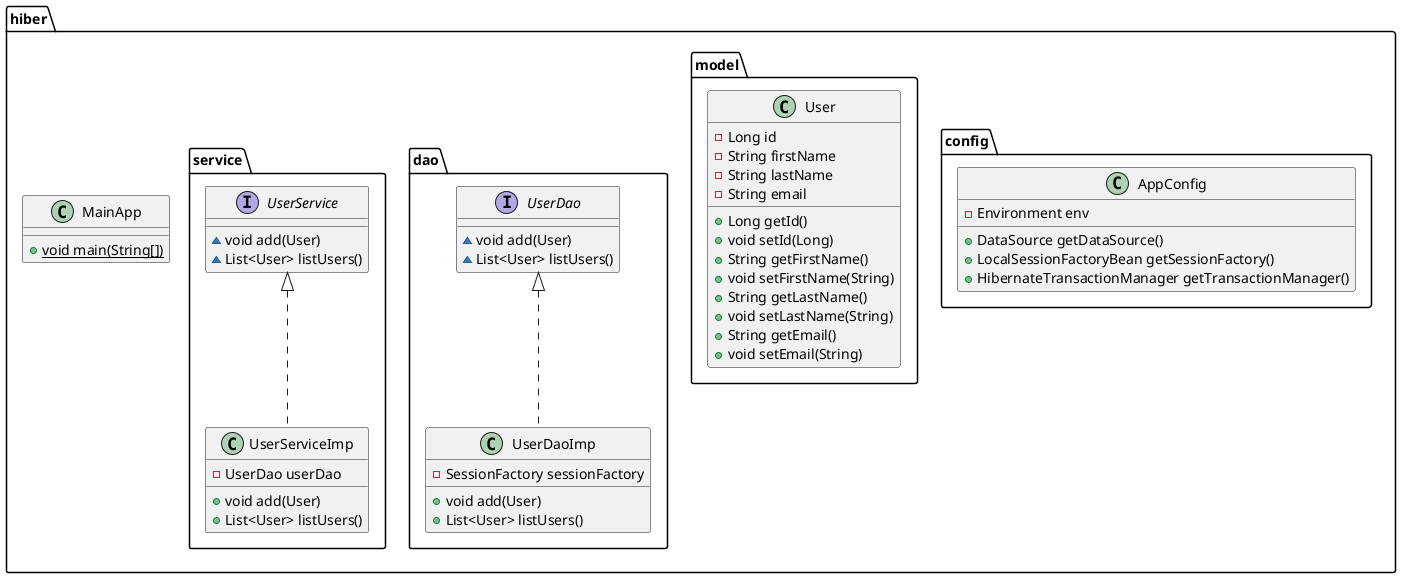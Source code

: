@startuml
class hiber.config.AppConfig {
- Environment env
+ DataSource getDataSource()
+ LocalSessionFactoryBean getSessionFactory()
+ HibernateTransactionManager getTransactionManager()
}
class hiber.model.User {
- Long id
- String firstName
- String lastName
- String email
+ Long getId()
+ void setId(Long)
+ String getFirstName()
+ void setFirstName(String)
+ String getLastName()
+ void setLastName(String)
+ String getEmail()
+ void setEmail(String)
}
interface hiber.dao.UserDao {
~ void add(User)
~ List<User> listUsers()
}
class hiber.MainApp {
+ {static} void main(String[])
}
interface hiber.service.UserService {
~ void add(User)
~ List<User> listUsers()
}
class hiber.service.UserServiceImp {
- UserDao userDao
+ void add(User)
+ List<User> listUsers()
}
class hiber.dao.UserDaoImp {
- SessionFactory sessionFactory
+ void add(User)
+ List<User> listUsers()
}


hiber.service.UserService <|.. hiber.service.UserServiceImp
hiber.dao.UserDao <|.. hiber.dao.UserDaoImp
@enduml
